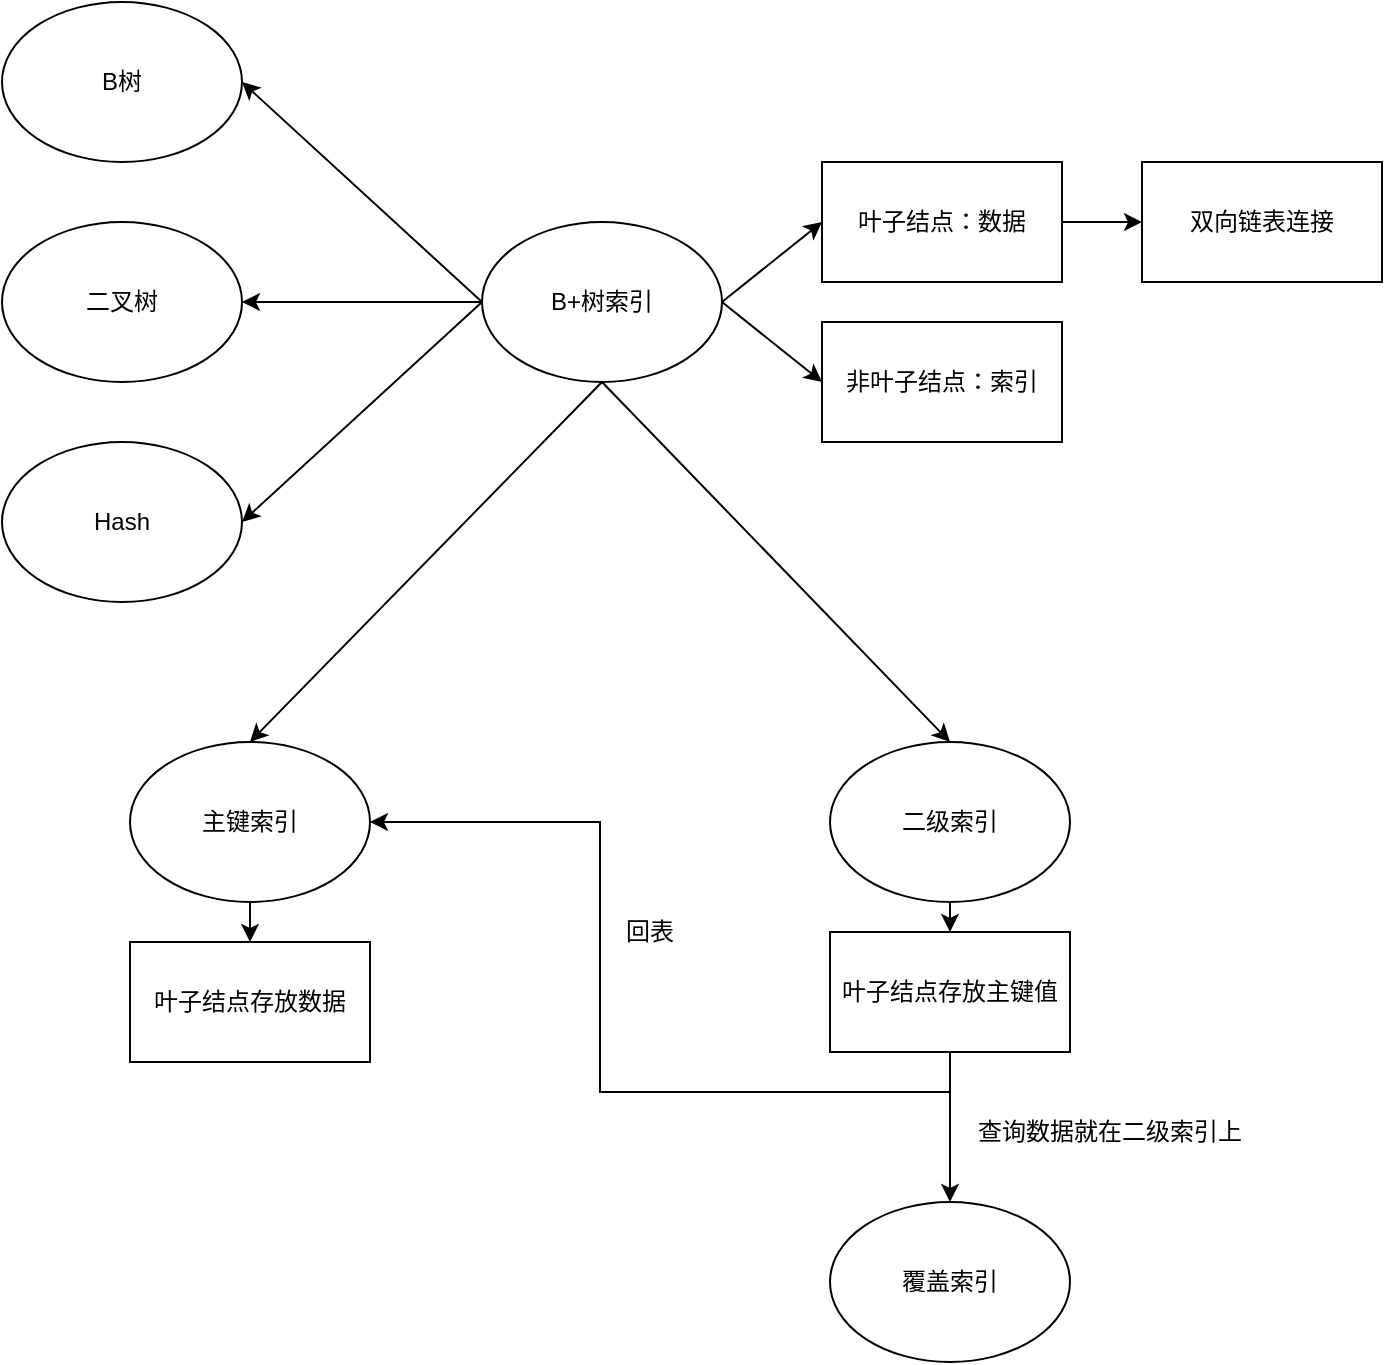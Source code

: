 <mxfile version="23.1.3" type="github">
  <diagram name="第 1 页" id="8U5w8FU0pzOZa31DslNS">
    <mxGraphModel dx="1026" dy="651" grid="1" gridSize="10" guides="1" tooltips="1" connect="1" arrows="1" fold="1" page="1" pageScale="1" pageWidth="827" pageHeight="1169" math="0" shadow="0">
      <root>
        <mxCell id="0" />
        <mxCell id="1" parent="0" />
        <mxCell id="NOaqYdecIRToZMm-AtUj-8" style="edgeStyle=orthogonalEdgeStyle;rounded=0;orthogonalLoop=1;jettySize=auto;html=1;exitX=1;exitY=0.5;exitDx=0;exitDy=0;" edge="1" parent="1" source="NOaqYdecIRToZMm-AtUj-1">
          <mxGeometry relative="1" as="geometry">
            <mxPoint x="640" y="300" as="targetPoint" />
          </mxGeometry>
        </mxCell>
        <mxCell id="NOaqYdecIRToZMm-AtUj-1" value="叶子结点：数据&lt;br&gt;" style="rounded=0;whiteSpace=wrap;html=1;" vertex="1" parent="1">
          <mxGeometry x="480" y="270" width="120" height="60" as="geometry" />
        </mxCell>
        <mxCell id="NOaqYdecIRToZMm-AtUj-3" value="B+树索引" style="ellipse;whiteSpace=wrap;html=1;" vertex="1" parent="1">
          <mxGeometry x="310" y="300" width="120" height="80" as="geometry" />
        </mxCell>
        <mxCell id="NOaqYdecIRToZMm-AtUj-4" value="非叶子结点：索引" style="rounded=0;whiteSpace=wrap;html=1;" vertex="1" parent="1">
          <mxGeometry x="480" y="350" width="120" height="60" as="geometry" />
        </mxCell>
        <mxCell id="NOaqYdecIRToZMm-AtUj-6" value="" style="endArrow=classic;html=1;rounded=0;entryX=0;entryY=0.5;entryDx=0;entryDy=0;" edge="1" parent="1" target="NOaqYdecIRToZMm-AtUj-1">
          <mxGeometry width="50" height="50" relative="1" as="geometry">
            <mxPoint x="430" y="340" as="sourcePoint" />
            <mxPoint x="480" y="290" as="targetPoint" />
          </mxGeometry>
        </mxCell>
        <mxCell id="NOaqYdecIRToZMm-AtUj-7" value="" style="endArrow=classic;html=1;rounded=0;entryX=0;entryY=0.5;entryDx=0;entryDy=0;" edge="1" parent="1" target="NOaqYdecIRToZMm-AtUj-4">
          <mxGeometry width="50" height="50" relative="1" as="geometry">
            <mxPoint x="430" y="340" as="sourcePoint" />
            <mxPoint x="480" y="290" as="targetPoint" />
          </mxGeometry>
        </mxCell>
        <mxCell id="NOaqYdecIRToZMm-AtUj-9" value="双向链表连接" style="rounded=0;whiteSpace=wrap;html=1;" vertex="1" parent="1">
          <mxGeometry x="640" y="270" width="120" height="60" as="geometry" />
        </mxCell>
        <mxCell id="NOaqYdecIRToZMm-AtUj-14" style="edgeStyle=orthogonalEdgeStyle;rounded=0;orthogonalLoop=1;jettySize=auto;html=1;exitX=0.5;exitY=1;exitDx=0;exitDy=0;" edge="1" parent="1" source="NOaqYdecIRToZMm-AtUj-11">
          <mxGeometry relative="1" as="geometry">
            <mxPoint x="194" y="660" as="targetPoint" />
          </mxGeometry>
        </mxCell>
        <mxCell id="NOaqYdecIRToZMm-AtUj-11" value="主键索引" style="ellipse;whiteSpace=wrap;html=1;" vertex="1" parent="1">
          <mxGeometry x="134" y="560" width="120" height="80" as="geometry" />
        </mxCell>
        <mxCell id="NOaqYdecIRToZMm-AtUj-13" value="" style="endArrow=classic;html=1;rounded=0;entryX=0.5;entryY=0;entryDx=0;entryDy=0;" edge="1" parent="1" target="NOaqYdecIRToZMm-AtUj-11">
          <mxGeometry width="50" height="50" relative="1" as="geometry">
            <mxPoint x="370" y="380" as="sourcePoint" />
            <mxPoint x="420" y="330" as="targetPoint" />
          </mxGeometry>
        </mxCell>
        <mxCell id="NOaqYdecIRToZMm-AtUj-15" value="叶子结点存放数据" style="rounded=0;whiteSpace=wrap;html=1;" vertex="1" parent="1">
          <mxGeometry x="134" y="660" width="120" height="60" as="geometry" />
        </mxCell>
        <mxCell id="NOaqYdecIRToZMm-AtUj-20" style="edgeStyle=orthogonalEdgeStyle;rounded=0;orthogonalLoop=1;jettySize=auto;html=1;exitX=0.5;exitY=1;exitDx=0;exitDy=0;entryX=0.5;entryY=0;entryDx=0;entryDy=0;" edge="1" parent="1" source="NOaqYdecIRToZMm-AtUj-16" target="NOaqYdecIRToZMm-AtUj-19">
          <mxGeometry relative="1" as="geometry" />
        </mxCell>
        <mxCell id="NOaqYdecIRToZMm-AtUj-16" value="二级索引" style="ellipse;whiteSpace=wrap;html=1;" vertex="1" parent="1">
          <mxGeometry x="484" y="560" width="120" height="80" as="geometry" />
        </mxCell>
        <mxCell id="NOaqYdecIRToZMm-AtUj-18" value="" style="endArrow=classic;html=1;rounded=0;entryX=0.5;entryY=0;entryDx=0;entryDy=0;" edge="1" parent="1" target="NOaqYdecIRToZMm-AtUj-16">
          <mxGeometry width="50" height="50" relative="1" as="geometry">
            <mxPoint x="370" y="380" as="sourcePoint" />
            <mxPoint x="420" y="330" as="targetPoint" />
          </mxGeometry>
        </mxCell>
        <mxCell id="NOaqYdecIRToZMm-AtUj-21" style="edgeStyle=orthogonalEdgeStyle;rounded=0;orthogonalLoop=1;jettySize=auto;html=1;exitX=0.5;exitY=1;exitDx=0;exitDy=0;entryX=1;entryY=0.5;entryDx=0;entryDy=0;" edge="1" parent="1" source="NOaqYdecIRToZMm-AtUj-19" target="NOaqYdecIRToZMm-AtUj-11">
          <mxGeometry relative="1" as="geometry" />
        </mxCell>
        <mxCell id="NOaqYdecIRToZMm-AtUj-25" style="edgeStyle=orthogonalEdgeStyle;rounded=0;orthogonalLoop=1;jettySize=auto;html=1;exitX=0.5;exitY=1;exitDx=0;exitDy=0;entryX=0.5;entryY=0;entryDx=0;entryDy=0;" edge="1" parent="1" source="NOaqYdecIRToZMm-AtUj-19" target="NOaqYdecIRToZMm-AtUj-24">
          <mxGeometry relative="1" as="geometry" />
        </mxCell>
        <mxCell id="NOaqYdecIRToZMm-AtUj-19" value="叶子结点存放主键值" style="rounded=0;whiteSpace=wrap;html=1;" vertex="1" parent="1">
          <mxGeometry x="484" y="655" width="120" height="60" as="geometry" />
        </mxCell>
        <mxCell id="NOaqYdecIRToZMm-AtUj-22" value="回表" style="text;html=1;align=center;verticalAlign=middle;whiteSpace=wrap;rounded=0;" vertex="1" parent="1">
          <mxGeometry x="364" y="640" width="60" height="30" as="geometry" />
        </mxCell>
        <mxCell id="NOaqYdecIRToZMm-AtUj-24" value="覆盖索引" style="ellipse;whiteSpace=wrap;html=1;" vertex="1" parent="1">
          <mxGeometry x="484" y="790" width="120" height="80" as="geometry" />
        </mxCell>
        <mxCell id="NOaqYdecIRToZMm-AtUj-26" value="查询数据就在二级索引上" style="text;html=1;align=center;verticalAlign=middle;whiteSpace=wrap;rounded=0;" vertex="1" parent="1">
          <mxGeometry x="554" y="740" width="140" height="30" as="geometry" />
        </mxCell>
        <mxCell id="NOaqYdecIRToZMm-AtUj-30" value="B树" style="ellipse;whiteSpace=wrap;html=1;" vertex="1" parent="1">
          <mxGeometry x="70" y="190" width="120" height="80" as="geometry" />
        </mxCell>
        <mxCell id="NOaqYdecIRToZMm-AtUj-31" value="二叉树" style="ellipse;whiteSpace=wrap;html=1;" vertex="1" parent="1">
          <mxGeometry x="70" y="300" width="120" height="80" as="geometry" />
        </mxCell>
        <mxCell id="NOaqYdecIRToZMm-AtUj-32" value="Hash" style="ellipse;whiteSpace=wrap;html=1;" vertex="1" parent="1">
          <mxGeometry x="70" y="410" width="120" height="80" as="geometry" />
        </mxCell>
        <mxCell id="NOaqYdecIRToZMm-AtUj-33" value="" style="endArrow=classic;html=1;rounded=0;entryX=1;entryY=0.5;entryDx=0;entryDy=0;" edge="1" parent="1" target="NOaqYdecIRToZMm-AtUj-30">
          <mxGeometry width="50" height="50" relative="1" as="geometry">
            <mxPoint x="310" y="340" as="sourcePoint" />
            <mxPoint x="360" y="290" as="targetPoint" />
          </mxGeometry>
        </mxCell>
        <mxCell id="NOaqYdecIRToZMm-AtUj-34" value="" style="endArrow=classic;html=1;rounded=0;entryX=1;entryY=0.5;entryDx=0;entryDy=0;" edge="1" parent="1" target="NOaqYdecIRToZMm-AtUj-31">
          <mxGeometry width="50" height="50" relative="1" as="geometry">
            <mxPoint x="310" y="340" as="sourcePoint" />
            <mxPoint x="360" y="290" as="targetPoint" />
          </mxGeometry>
        </mxCell>
        <mxCell id="NOaqYdecIRToZMm-AtUj-35" value="" style="endArrow=classic;html=1;rounded=0;entryX=1;entryY=0.5;entryDx=0;entryDy=0;" edge="1" parent="1" target="NOaqYdecIRToZMm-AtUj-32">
          <mxGeometry width="50" height="50" relative="1" as="geometry">
            <mxPoint x="310" y="340" as="sourcePoint" />
            <mxPoint x="360" y="290" as="targetPoint" />
          </mxGeometry>
        </mxCell>
      </root>
    </mxGraphModel>
  </diagram>
</mxfile>
